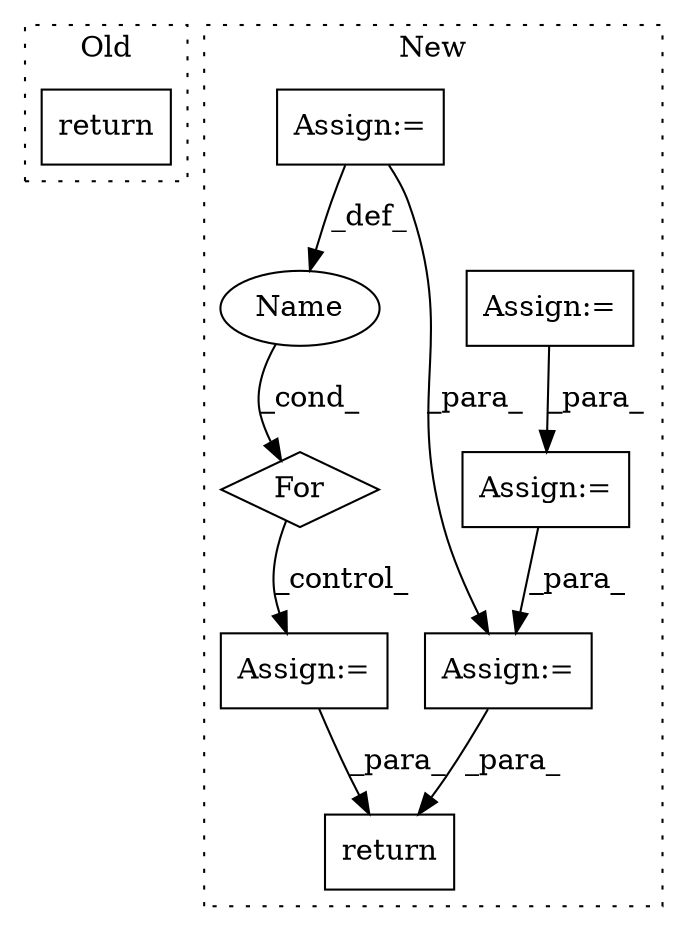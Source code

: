 digraph G {
subgraph cluster0 {
1 [label="return" a="93" s="3072" l="7" shape="box"];
label = "Old";
style="dotted";
}
subgraph cluster1 {
2 [label="For" a="107" s="3650,3711" l="4,14" shape="diamond"];
3 [label="Assign:=" a="68" s="3795" l="3" shape="box"];
4 [label="Name" a="87" s="3664" l="1" shape="ellipse"];
5 [label="return" a="93" s="3988" l="7" shape="box"];
6 [label="Assign:=" a="68" s="3859" l="3" shape="box"];
7 [label="Assign:=" a="68" s="3635" l="3" shape="box"];
8 [label="Assign:=" a="68" s="3904" l="3" shape="box"];
9 [label="Assign:=" a="68" s="3564" l="3" shape="box"];
label = "New";
style="dotted";
}
2 -> 3 [label="_control_"];
3 -> 5 [label="_para_"];
4 -> 2 [label="_cond_"];
6 -> 8 [label="_para_"];
7 -> 6 [label="_para_"];
8 -> 5 [label="_para_"];
9 -> 4 [label="_def_"];
9 -> 8 [label="_para_"];
}